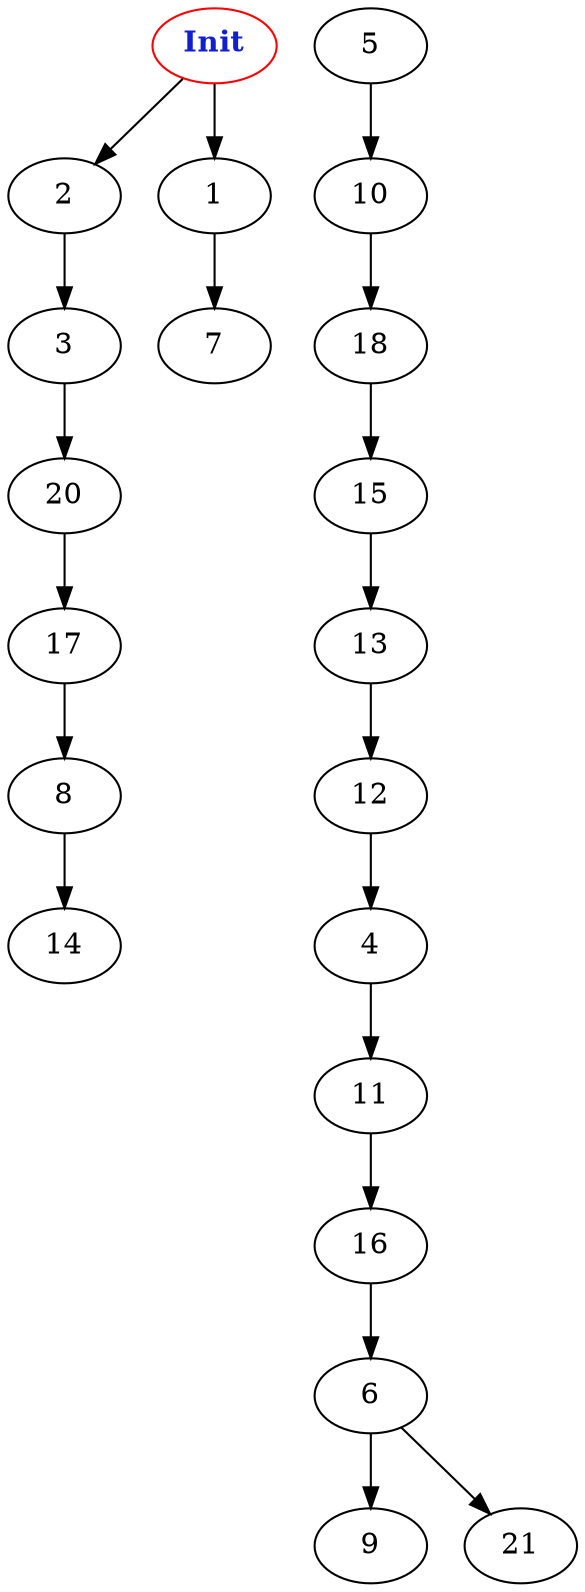 digraph "Perturbed Net Graph with 21 nodes" {
edge ["class"="link-class"]
"0" ["color"="red","label"=<<b>Init</b>>,"fontcolor"="#1020d0"]
"0" -> "2" ["weight"="1.0"]
"0" -> "1" ["weight"="2.0"]
"2" -> "3" ["weight"="8.0"]
"1" -> "7" ["weight"="1.0"]
"5" -> "10" ["weight"="1.0"]
"10" -> "18" ["weight"="3.0"]
"18" -> "15" ["weight"="5.0"]
"20" -> "17" ["weight"="4.0"]
"17" -> "8" ["weight"="1.0"]
"8" -> "14" ["weight"="1.0"]
"6" -> "9" ["weight"="4.0"]
"6" -> "21" ["weight"="1.0"]
"13" -> "12" ["weight"="2.0"]
"12" -> "4" ["weight"="4.0"]
"4" -> "11" ["weight"="9.0"]
"11" -> "16" ["weight"="1.0"]
"3" -> "20" ["weight"="1.0"]
"15" -> "13" ["weight"="2.0"]
"16" -> "6" ["weight"="3.0"]
}